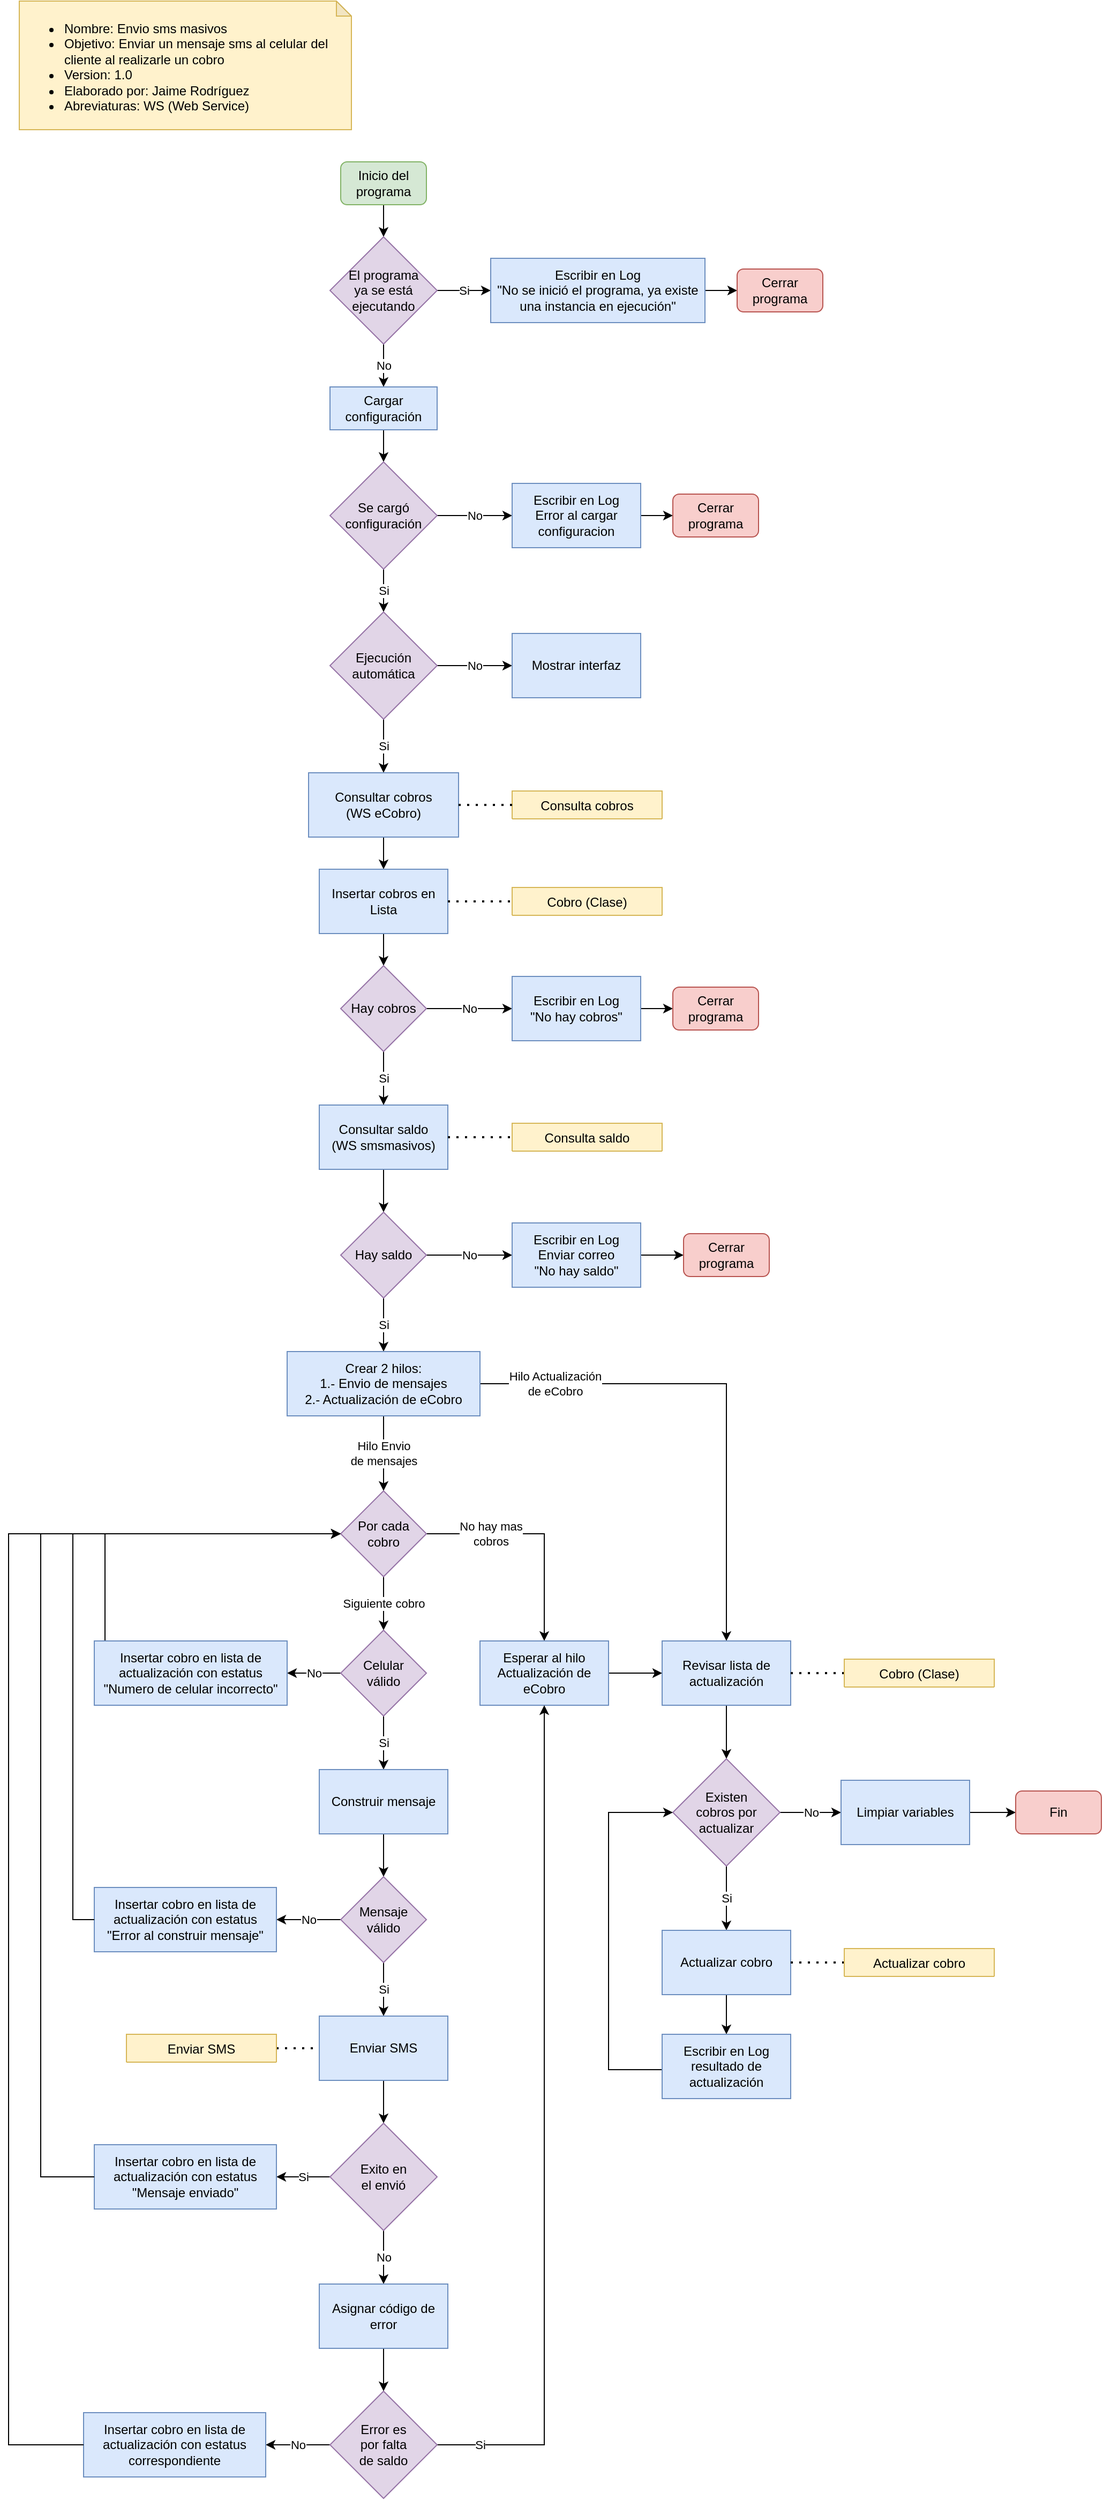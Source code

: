 <mxfile version="13.7.9" type="device"><diagram id="U-iK2ZLR1zfvWsR6Ip-J" name="Página-1"><mxGraphModel dx="1422" dy="822" grid="1" gridSize="10" guides="1" tooltips="1" connect="1" arrows="1" fold="1" page="1" pageScale="1" pageWidth="827" pageHeight="1169" math="0" shadow="0"><root><mxCell id="0"/><mxCell id="1" parent="0"/><mxCell id="hA0nhkMjOnkU1jCbBtqB-1" value="&lt;ul&gt;&lt;li&gt;Nombre: Envio sms masivos&lt;/li&gt;&lt;li&gt;Objetivo: Enviar un mensaje sms al celular del cliente al realizarle un cobro&lt;/li&gt;&lt;li&gt;Version: 1.0&lt;/li&gt;&lt;li&gt;Elaborado por: Jaime Rodríguez&lt;/li&gt;&lt;li&gt;Abreviaturas: WS (Web Service)&lt;/li&gt;&lt;/ul&gt;" style="shape=note;whiteSpace=wrap;html=1;backgroundOutline=1;darkOpacity=0.05;size=14;fillColor=#fff2cc;strokeColor=#d6b656;verticalAlign=top;align=left;" parent="1" vertex="1"><mxGeometry x="20" y="20" width="310" height="120" as="geometry"/></mxCell><mxCell id="hA0nhkMjOnkU1jCbBtqB-4" value="" style="edgeStyle=orthogonalEdgeStyle;rounded=0;orthogonalLoop=1;jettySize=auto;html=1;" parent="1" source="hA0nhkMjOnkU1jCbBtqB-2" target="hA0nhkMjOnkU1jCbBtqB-5" edge="1"><mxGeometry relative="1" as="geometry"><mxPoint x="360.034" y="240.0" as="targetPoint"/></mxGeometry></mxCell><mxCell id="hA0nhkMjOnkU1jCbBtqB-2" value="Inicio del programa" style="rounded=1;whiteSpace=wrap;html=1;align=center;fillColor=#d5e8d4;strokeColor=#82b366;" parent="1" vertex="1"><mxGeometry x="320" y="170" width="80" height="40" as="geometry"/></mxCell><mxCell id="hA0nhkMjOnkU1jCbBtqB-7" value="Si" style="edgeStyle=orthogonalEdgeStyle;rounded=0;orthogonalLoop=1;jettySize=auto;html=1;" parent="1" source="hA0nhkMjOnkU1jCbBtqB-5" target="hA0nhkMjOnkU1jCbBtqB-6" edge="1"><mxGeometry relative="1" as="geometry"/></mxCell><mxCell id="hA0nhkMjOnkU1jCbBtqB-11" value="No" style="edgeStyle=orthogonalEdgeStyle;rounded=0;orthogonalLoop=1;jettySize=auto;html=1;" parent="1" source="hA0nhkMjOnkU1jCbBtqB-5" target="hA0nhkMjOnkU1jCbBtqB-10" edge="1"><mxGeometry relative="1" as="geometry"/></mxCell><mxCell id="hA0nhkMjOnkU1jCbBtqB-5" value="El programa &lt;br&gt;ya se está ejecutando" style="rhombus;whiteSpace=wrap;html=1;align=center;fillColor=#e1d5e7;strokeColor=#9673a6;" parent="1" vertex="1"><mxGeometry x="310" y="240" width="100" height="100" as="geometry"/></mxCell><mxCell id="hA0nhkMjOnkU1jCbBtqB-9" value="" style="edgeStyle=orthogonalEdgeStyle;rounded=0;orthogonalLoop=1;jettySize=auto;html=1;" parent="1" source="hA0nhkMjOnkU1jCbBtqB-6" target="hA0nhkMjOnkU1jCbBtqB-8" edge="1"><mxGeometry relative="1" as="geometry"/></mxCell><mxCell id="hA0nhkMjOnkU1jCbBtqB-6" value="Escribir en Log&lt;br&gt;&quot;No se inició el programa, ya existe una instancia en ejecución&quot;" style="whiteSpace=wrap;html=1;strokeColor=#6c8ebf;fillColor=#dae8fc;" parent="1" vertex="1"><mxGeometry x="460" y="260" width="200" height="60" as="geometry"/></mxCell><mxCell id="hA0nhkMjOnkU1jCbBtqB-8" value="Cerrar programa" style="rounded=1;whiteSpace=wrap;html=1;align=center;fillColor=#f8cecc;strokeColor=#b85450;" parent="1" vertex="1"><mxGeometry x="690" y="270" width="80" height="40" as="geometry"/></mxCell><mxCell id="hA0nhkMjOnkU1jCbBtqB-13" value="" style="edgeStyle=orthogonalEdgeStyle;rounded=0;orthogonalLoop=1;jettySize=auto;html=1;" parent="1" source="hA0nhkMjOnkU1jCbBtqB-10" target="hA0nhkMjOnkU1jCbBtqB-12" edge="1"><mxGeometry relative="1" as="geometry"/></mxCell><mxCell id="hA0nhkMjOnkU1jCbBtqB-10" value="Cargar configuración" style="whiteSpace=wrap;html=1;strokeColor=#6c8ebf;fillColor=#dae8fc;" parent="1" vertex="1"><mxGeometry x="310" y="380" width="100" height="40" as="geometry"/></mxCell><mxCell id="hA0nhkMjOnkU1jCbBtqB-15" value="No" style="edgeStyle=orthogonalEdgeStyle;rounded=0;orthogonalLoop=1;jettySize=auto;html=1;" parent="1" source="hA0nhkMjOnkU1jCbBtqB-12" target="hA0nhkMjOnkU1jCbBtqB-14" edge="1"><mxGeometry relative="1" as="geometry"/></mxCell><mxCell id="hA0nhkMjOnkU1jCbBtqB-21" value="Si" style="edgeStyle=orthogonalEdgeStyle;rounded=0;orthogonalLoop=1;jettySize=auto;html=1;" parent="1" source="hA0nhkMjOnkU1jCbBtqB-12" target="hA0nhkMjOnkU1jCbBtqB-20" edge="1"><mxGeometry relative="1" as="geometry"/></mxCell><mxCell id="hA0nhkMjOnkU1jCbBtqB-12" value="Se cargó&lt;br&gt;configuración" style="rhombus;whiteSpace=wrap;html=1;strokeColor=#9673a6;fillColor=#e1d5e7;" parent="1" vertex="1"><mxGeometry x="310" y="450" width="100" height="100" as="geometry"/></mxCell><mxCell id="hA0nhkMjOnkU1jCbBtqB-17" value="" style="edgeStyle=orthogonalEdgeStyle;rounded=0;orthogonalLoop=1;jettySize=auto;html=1;" parent="1" source="hA0nhkMjOnkU1jCbBtqB-14" target="hA0nhkMjOnkU1jCbBtqB-16" edge="1"><mxGeometry relative="1" as="geometry"/></mxCell><mxCell id="hA0nhkMjOnkU1jCbBtqB-14" value="Escribir en Log&lt;br&gt;Error al cargar configuracion" style="whiteSpace=wrap;html=1;strokeColor=#6c8ebf;fillColor=#dae8fc;" parent="1" vertex="1"><mxGeometry x="480" y="470" width="120" height="60" as="geometry"/></mxCell><mxCell id="hA0nhkMjOnkU1jCbBtqB-16" value="Cerrar programa" style="rounded=1;whiteSpace=wrap;html=1;align=center;fillColor=#f8cecc;strokeColor=#b85450;" parent="1" vertex="1"><mxGeometry x="630" y="480" width="80" height="40" as="geometry"/></mxCell><mxCell id="hA0nhkMjOnkU1jCbBtqB-25" value="No" style="edgeStyle=orthogonalEdgeStyle;rounded=0;orthogonalLoop=1;jettySize=auto;html=1;" parent="1" source="hA0nhkMjOnkU1jCbBtqB-20" target="hA0nhkMjOnkU1jCbBtqB-24" edge="1"><mxGeometry relative="1" as="geometry"/></mxCell><mxCell id="hA0nhkMjOnkU1jCbBtqB-29" value="Si" style="edgeStyle=orthogonalEdgeStyle;rounded=0;orthogonalLoop=1;jettySize=auto;html=1;" parent="1" source="hA0nhkMjOnkU1jCbBtqB-20" target="hA0nhkMjOnkU1jCbBtqB-28" edge="1"><mxGeometry relative="1" as="geometry"/></mxCell><mxCell id="hA0nhkMjOnkU1jCbBtqB-20" value="Ejecución&lt;br&gt;automática" style="rhombus;whiteSpace=wrap;html=1;strokeColor=#9673a6;fillColor=#e1d5e7;" parent="1" vertex="1"><mxGeometry x="310" y="590" width="100" height="100" as="geometry"/></mxCell><mxCell id="hA0nhkMjOnkU1jCbBtqB-24" value="Mostrar interfaz" style="whiteSpace=wrap;html=1;strokeColor=#6c8ebf;fillColor=#dae8fc;" parent="1" vertex="1"><mxGeometry x="480" y="610" width="120" height="60" as="geometry"/></mxCell><mxCell id="hA0nhkMjOnkU1jCbBtqB-36" value="" style="edgeStyle=orthogonalEdgeStyle;rounded=0;orthogonalLoop=1;jettySize=auto;html=1;" parent="1" source="hA0nhkMjOnkU1jCbBtqB-28" target="hA0nhkMjOnkU1jCbBtqB-35" edge="1"><mxGeometry relative="1" as="geometry"/></mxCell><mxCell id="hA0nhkMjOnkU1jCbBtqB-28" value="Consultar cobros&lt;br&gt;(WS eCobro)" style="whiteSpace=wrap;html=1;strokeColor=#6c8ebf;fillColor=#dae8fc;" parent="1" vertex="1"><mxGeometry x="290" y="740" width="140" height="60" as="geometry"/></mxCell><mxCell id="hA0nhkMjOnkU1jCbBtqB-30" value="Consulta cobros" style="swimlane;fontStyle=0;childLayout=stackLayout;horizontal=1;startSize=26;fillColor=#fff2cc;horizontalStack=0;resizeParent=1;resizeParentMax=0;resizeLast=0;collapsible=1;marginBottom=0;align=center;strokeColor=#d6b656;" parent="1" vertex="1" collapsed="1"><mxGeometry x="480" y="757" width="140" height="26" as="geometry"><mxRectangle x="480" y="757" width="495" height="570" as="alternateBounds"/></mxGeometry></mxCell><mxCell id="hA0nhkMjOnkU1jCbBtqB-31" value="http://35.167.149.196/ecobro/controlpagos/getPendingPaymentsToSendSMS&#10;&#10;Respuesta obtenida:&#10;{&#10;  &quot;result&quot;: [&#10;    {&#10;      &quot;Contrato&quot;: &quot;1CF030347&quot;,&#10;      &quot;saldo&quot;: &quot;8100.00&quot;,&#10;      &quot;abonado&quot;: &quot;8800.00&quot;,&#10;      &quot;Recibo&quot;: &quot;1L,40295&quot;,&#10;      &quot;Monto&quot;: &quot;50&quot;,&#10;      &quot;Cliente&quot;: &quot;ARTURO ELIGIO MARTINEZ&quot;,&#10;      &quot;Cobrador&quot;: &quot;IVAN ALEJANDRO HERRERA VEGA&quot;,&#10;      &quot;Fecha_hora_evento&quot;: &quot;2020-05-21 07:50:53&quot;,&#10;      &quot;Estatus_cobro&quot;: &quot;1&quot;,&#10;      &quot;No_cobro&quot;: &quot;58634457&quot;,&#10;      &quot;sms_enviado&quot;: &quot;0&quot;,&#10;      &quot;ClienteDetalles_FechaTabla&quot;: &quot;2020-06-18 08:20:42&quot;,&#10;      &quot;Celular&quot;: &quot;3334971555&quot;&#10;    },&#10;    {&#10;      &quot;Contrato&quot;: &quot;1AJ089633&quot;,&#10;      &quot;saldo&quot;: &quot;11100.00&quot;,&#10;      &quot;abonado&quot;: &quot;8800.00&quot;,&#10;      &quot;Recibo&quot;: &quot;14C4055&quot;,&#10;      &quot;Monto&quot;: &quot;100&quot;,&#10;      &quot;Cliente&quot;: &quot;JORGE RICARDO ALVAREZ HERNANDEZ&quot;,&#10;      &quot;Cobrador&quot;: &quot;DANIEL VELAZCO GARCIA&quot;,&#10;      &quot;Fecha_hora_evento&quot;: &quot;2020-05-21 18:51:54&quot;,&#10;      &quot;Estatus_cobro&quot;: &quot;1&quot;,&#10;      &quot;No_cobro&quot;: &quot;58686818&quot;,&#10;      &quot;sms_enviado&quot;: &quot;0&quot;,&#10;      &quot;ClienteDetalles_FechaTabla&quot;: &quot;2020-06-16 20:07:10&quot;,&#10;      &quot;Celular&quot;: &quot;qweqweqweq&quot;&#10;    }&#10;  ]&#10;}" style="text;strokeColor=none;fillColor=none;align=left;verticalAlign=top;spacingLeft=4;spacingRight=4;overflow=hidden;rotatable=0;points=[[0,0.5],[1,0.5]];portConstraint=eastwest;" parent="hA0nhkMjOnkU1jCbBtqB-30" vertex="1"><mxGeometry y="26" width="140" height="544" as="geometry"/></mxCell><mxCell id="hA0nhkMjOnkU1jCbBtqB-34" value="" style="endArrow=none;dashed=1;html=1;dashPattern=1 3;strokeWidth=2;" parent="1" source="hA0nhkMjOnkU1jCbBtqB-28" target="hA0nhkMjOnkU1jCbBtqB-30" edge="1"><mxGeometry width="50" height="50" relative="1" as="geometry"><mxPoint x="570" y="760" as="sourcePoint"/><mxPoint x="620" y="710" as="targetPoint"/></mxGeometry></mxCell><mxCell id="dBYKJU1VB8y-SzOh14Yx-19" value="" style="edgeStyle=orthogonalEdgeStyle;rounded=0;orthogonalLoop=1;jettySize=auto;html=1;" edge="1" parent="1" source="hA0nhkMjOnkU1jCbBtqB-35" target="dBYKJU1VB8y-SzOh14Yx-18"><mxGeometry relative="1" as="geometry"/></mxCell><mxCell id="hA0nhkMjOnkU1jCbBtqB-35" value="Insertar cobros en Lista" style="whiteSpace=wrap;html=1;strokeColor=#6c8ebf;fillColor=#dae8fc;" parent="1" vertex="1"><mxGeometry x="300" y="830" width="120" height="60" as="geometry"/></mxCell><mxCell id="hA0nhkMjOnkU1jCbBtqB-37" value="Cobro (Clase)" style="swimlane;fontStyle=0;childLayout=stackLayout;horizontal=1;startSize=26;fillColor=#fff2cc;horizontalStack=0;resizeParent=1;resizeParentMax=0;resizeLast=0;collapsible=1;marginBottom=0;align=center;strokeColor=#d6b656;" parent="1" vertex="1" collapsed="1"><mxGeometry x="480" y="847" width="140" height="26" as="geometry"><mxRectangle x="480" y="847" width="270" height="250" as="alternateBounds"/></mxGeometry></mxCell><mxCell id="hA0nhkMjOnkU1jCbBtqB-38" value="public bool EnviarSMS &#10;public string Contrato &#10;public decimal Saldo &#10;public string Recibo &#10;public decimal Monto &#10;public string Cliente &#10;public string Celular &#10;public string Cobrador &#10;public DateTime Fecha_hora_evento &#10;public int Estatus_cobro &#10;public string No_cobro &#10;public string ResultadoEnvio &#10;public string DescripciónResultado &#10;public int indice &#10;public string referencia" style="text;strokeColor=none;fillColor=none;align=left;verticalAlign=top;spacingLeft=4;spacingRight=4;overflow=hidden;rotatable=0;points=[[0,0.5],[1,0.5]];portConstraint=eastwest;" parent="hA0nhkMjOnkU1jCbBtqB-37" vertex="1"><mxGeometry y="26" width="140" height="224" as="geometry"/></mxCell><mxCell id="hA0nhkMjOnkU1jCbBtqB-39" value="" style="endArrow=none;dashed=1;html=1;dashPattern=1 3;strokeWidth=2;" parent="1" source="hA0nhkMjOnkU1jCbBtqB-35" target="hA0nhkMjOnkU1jCbBtqB-37" edge="1"><mxGeometry width="50" height="50" relative="1" as="geometry"><mxPoint x="570" y="750" as="sourcePoint"/><mxPoint x="620" y="700" as="targetPoint"/></mxGeometry></mxCell><mxCell id="dBYKJU1VB8y-SzOh14Yx-7" value="" style="edgeStyle=orthogonalEdgeStyle;rounded=0;orthogonalLoop=1;jettySize=auto;html=1;" edge="1" parent="1" source="dBYKJU1VB8y-SzOh14Yx-1" target="dBYKJU1VB8y-SzOh14Yx-6"><mxGeometry relative="1" as="geometry"/></mxCell><mxCell id="dBYKJU1VB8y-SzOh14Yx-1" value="Consultar saldo&lt;br&gt;(WS smsmasivos)" style="whiteSpace=wrap;html=1;strokeColor=#6c8ebf;fillColor=#dae8fc;" vertex="1" parent="1"><mxGeometry x="300" y="1050" width="120" height="60" as="geometry"/></mxCell><mxCell id="dBYKJU1VB8y-SzOh14Yx-5" value="" style="endArrow=none;dashed=1;html=1;dashPattern=1 3;strokeWidth=2;" edge="1" parent="1" source="dBYKJU1VB8y-SzOh14Yx-1" target="dBYKJU1VB8y-SzOh14Yx-3"><mxGeometry width="50" height="50" relative="1" as="geometry"><mxPoint x="720" y="1090" as="sourcePoint"/><mxPoint x="770" y="1040" as="targetPoint"/></mxGeometry></mxCell><mxCell id="dBYKJU1VB8y-SzOh14Yx-9" value="Si" style="edgeStyle=orthogonalEdgeStyle;rounded=0;orthogonalLoop=1;jettySize=auto;html=1;" edge="1" parent="1" source="dBYKJU1VB8y-SzOh14Yx-6" target="dBYKJU1VB8y-SzOh14Yx-8"><mxGeometry relative="1" as="geometry"/></mxCell><mxCell id="dBYKJU1VB8y-SzOh14Yx-11" value="No" style="edgeStyle=orthogonalEdgeStyle;rounded=0;orthogonalLoop=1;jettySize=auto;html=1;" edge="1" parent="1" source="dBYKJU1VB8y-SzOh14Yx-6" target="dBYKJU1VB8y-SzOh14Yx-10"><mxGeometry relative="1" as="geometry"/></mxCell><mxCell id="dBYKJU1VB8y-SzOh14Yx-6" value="Hay saldo" style="rhombus;whiteSpace=wrap;html=1;strokeColor=#9673a6;fillColor=#e1d5e7;" vertex="1" parent="1"><mxGeometry x="320" y="1150" width="80" height="80" as="geometry"/></mxCell><mxCell id="dBYKJU1VB8y-SzOh14Yx-15" value="Hilo Envio &lt;br&gt;de mensajes" style="edgeStyle=orthogonalEdgeStyle;rounded=0;orthogonalLoop=1;jettySize=auto;html=1;" edge="1" parent="1" source="dBYKJU1VB8y-SzOh14Yx-8" target="dBYKJU1VB8y-SzOh14Yx-25"><mxGeometry relative="1" as="geometry"><mxPoint x="360" y="1440" as="targetPoint"/></mxGeometry></mxCell><mxCell id="dBYKJU1VB8y-SzOh14Yx-17" value="Hilo Actualización &lt;br&gt;de eCobro" style="edgeStyle=orthogonalEdgeStyle;rounded=0;orthogonalLoop=1;jettySize=auto;html=1;" edge="1" parent="1" source="dBYKJU1VB8y-SzOh14Yx-8" target="dBYKJU1VB8y-SzOh14Yx-16"><mxGeometry x="-0.702" relative="1" as="geometry"><mxPoint as="offset"/></mxGeometry></mxCell><mxCell id="dBYKJU1VB8y-SzOh14Yx-8" value="Crear 2 hilos:&lt;br&gt;1.- Envio de mensajes&lt;br&gt;2.- Actualización de eCobro" style="whiteSpace=wrap;html=1;strokeColor=#6c8ebf;fillColor=#dae8fc;" vertex="1" parent="1"><mxGeometry x="270" y="1280" width="180" height="60" as="geometry"/></mxCell><mxCell id="dBYKJU1VB8y-SzOh14Yx-13" value="" style="edgeStyle=orthogonalEdgeStyle;rounded=0;orthogonalLoop=1;jettySize=auto;html=1;" edge="1" parent="1" source="dBYKJU1VB8y-SzOh14Yx-10" target="dBYKJU1VB8y-SzOh14Yx-12"><mxGeometry relative="1" as="geometry"/></mxCell><mxCell id="dBYKJU1VB8y-SzOh14Yx-10" value="Escribir en Log&lt;br&gt;Enviar correo&lt;br&gt;&quot;No hay saldo&quot;" style="whiteSpace=wrap;html=1;strokeColor=#6c8ebf;fillColor=#dae8fc;" vertex="1" parent="1"><mxGeometry x="480" y="1160" width="120" height="60" as="geometry"/></mxCell><mxCell id="dBYKJU1VB8y-SzOh14Yx-12" value="Cerrar programa" style="rounded=1;whiteSpace=wrap;html=1;align=center;fillColor=#f8cecc;strokeColor=#b85450;" vertex="1" parent="1"><mxGeometry x="640" y="1170" width="80" height="40" as="geometry"/></mxCell><mxCell id="dBYKJU1VB8y-SzOh14Yx-75" value="" style="edgeStyle=orthogonalEdgeStyle;rounded=0;orthogonalLoop=1;jettySize=auto;html=1;" edge="1" parent="1" source="dBYKJU1VB8y-SzOh14Yx-16" target="dBYKJU1VB8y-SzOh14Yx-74"><mxGeometry relative="1" as="geometry"/></mxCell><mxCell id="dBYKJU1VB8y-SzOh14Yx-16" value="Revisar lista de actualización" style="whiteSpace=wrap;html=1;strokeColor=#6c8ebf;fillColor=#dae8fc;" vertex="1" parent="1"><mxGeometry x="620" y="1550" width="120" height="60" as="geometry"/></mxCell><mxCell id="dBYKJU1VB8y-SzOh14Yx-3" value="Consulta saldo" style="swimlane;fontStyle=0;childLayout=stackLayout;horizontal=1;startSize=26;fillColor=#fff2cc;horizontalStack=0;resizeParent=1;resizeParentMax=0;resizeLast=0;collapsible=1;marginBottom=0;align=center;strokeColor=#d6b656;" vertex="1" collapsed="1" parent="1"><mxGeometry x="480" y="1067" width="140" height="26" as="geometry"><mxRectangle x="480" y="1067" width="495" height="170" as="alternateBounds"/></mxGeometry></mxCell><mxCell id="dBYKJU1VB8y-SzOh14Yx-4" value="https://api.smsmasivos.com.mx/credits/consult&#10;&#10;Respuesta obtenida:&#10;{&#10;  &quot;success&quot;: true,&#10;  &quot;message&quot;: &quot;Créditos disponibles&quot;,&#10;  &quot;status&quot;: 200,&#10;  &quot;code&quot;: &quot;report_04&quot;,&#10;  &quot;credit&quot;: 8&#10;}" style="text;strokeColor=none;fillColor=none;align=left;verticalAlign=top;spacingLeft=4;spacingRight=4;overflow=hidden;rotatable=0;points=[[0,0.5],[1,0.5]];portConstraint=eastwest;" vertex="1" parent="dBYKJU1VB8y-SzOh14Yx-3"><mxGeometry y="26" width="140" height="144" as="geometry"/></mxCell><mxCell id="dBYKJU1VB8y-SzOh14Yx-20" value="Si" style="edgeStyle=orthogonalEdgeStyle;rounded=0;orthogonalLoop=1;jettySize=auto;html=1;" edge="1" parent="1" source="dBYKJU1VB8y-SzOh14Yx-18" target="dBYKJU1VB8y-SzOh14Yx-1"><mxGeometry relative="1" as="geometry"/></mxCell><mxCell id="dBYKJU1VB8y-SzOh14Yx-22" value="No" style="edgeStyle=orthogonalEdgeStyle;rounded=0;orthogonalLoop=1;jettySize=auto;html=1;" edge="1" parent="1" source="dBYKJU1VB8y-SzOh14Yx-18" target="dBYKJU1VB8y-SzOh14Yx-21"><mxGeometry relative="1" as="geometry"/></mxCell><mxCell id="dBYKJU1VB8y-SzOh14Yx-18" value="Hay cobros" style="rhombus;whiteSpace=wrap;html=1;strokeColor=#9673a6;fillColor=#e1d5e7;" vertex="1" parent="1"><mxGeometry x="320" y="920" width="80" height="80" as="geometry"/></mxCell><mxCell id="dBYKJU1VB8y-SzOh14Yx-24" value="" style="edgeStyle=orthogonalEdgeStyle;rounded=0;orthogonalLoop=1;jettySize=auto;html=1;" edge="1" parent="1" source="dBYKJU1VB8y-SzOh14Yx-21" target="dBYKJU1VB8y-SzOh14Yx-23"><mxGeometry relative="1" as="geometry"/></mxCell><mxCell id="dBYKJU1VB8y-SzOh14Yx-21" value="Escribir en Log&lt;br&gt;&quot;No hay cobros&quot;" style="whiteSpace=wrap;html=1;strokeColor=#6c8ebf;fillColor=#dae8fc;" vertex="1" parent="1"><mxGeometry x="480" y="930" width="120" height="60" as="geometry"/></mxCell><mxCell id="dBYKJU1VB8y-SzOh14Yx-23" value="Cerrar programa" style="rounded=1;whiteSpace=wrap;html=1;align=center;fillColor=#f8cecc;strokeColor=#b85450;" vertex="1" parent="1"><mxGeometry x="630" y="940" width="80" height="40" as="geometry"/></mxCell><mxCell id="dBYKJU1VB8y-SzOh14Yx-27" value="Siguiente cobro" style="edgeStyle=orthogonalEdgeStyle;rounded=0;orthogonalLoop=1;jettySize=auto;html=1;" edge="1" parent="1" source="dBYKJU1VB8y-SzOh14Yx-25" target="dBYKJU1VB8y-SzOh14Yx-30"><mxGeometry relative="1" as="geometry"><mxPoint x="360" y="1580" as="targetPoint"/></mxGeometry></mxCell><mxCell id="dBYKJU1VB8y-SzOh14Yx-29" value="No hay mas&lt;br&gt;cobros" style="edgeStyle=orthogonalEdgeStyle;rounded=0;orthogonalLoop=1;jettySize=auto;html=1;" edge="1" parent="1" source="dBYKJU1VB8y-SzOh14Yx-25" target="dBYKJU1VB8y-SzOh14Yx-28"><mxGeometry x="-0.429" relative="1" as="geometry"><mxPoint as="offset"/></mxGeometry></mxCell><mxCell id="dBYKJU1VB8y-SzOh14Yx-25" value="Por cada cobro" style="rhombus;whiteSpace=wrap;html=1;fillColor=#e1d5e7;strokeColor=#9673a6;" vertex="1" parent="1"><mxGeometry x="320" y="1410" width="80" height="80" as="geometry"/></mxCell><mxCell id="dBYKJU1VB8y-SzOh14Yx-71" value="" style="edgeStyle=orthogonalEdgeStyle;rounded=0;orthogonalLoop=1;jettySize=auto;html=1;" edge="1" parent="1" source="dBYKJU1VB8y-SzOh14Yx-28" target="dBYKJU1VB8y-SzOh14Yx-16"><mxGeometry relative="1" as="geometry"/></mxCell><mxCell id="dBYKJU1VB8y-SzOh14Yx-28" value="Esperar al hilo Actualización de eCobro" style="whiteSpace=wrap;html=1;strokeColor=#6c8ebf;fillColor=#dae8fc;" vertex="1" parent="1"><mxGeometry x="450" y="1550" width="120" height="60" as="geometry"/></mxCell><mxCell id="dBYKJU1VB8y-SzOh14Yx-32" value="Si" style="edgeStyle=orthogonalEdgeStyle;rounded=0;orthogonalLoop=1;jettySize=auto;html=1;" edge="1" parent="1" source="dBYKJU1VB8y-SzOh14Yx-30" target="dBYKJU1VB8y-SzOh14Yx-31"><mxGeometry relative="1" as="geometry"/></mxCell><mxCell id="dBYKJU1VB8y-SzOh14Yx-34" value="No" style="edgeStyle=orthogonalEdgeStyle;rounded=0;orthogonalLoop=1;jettySize=auto;html=1;" edge="1" parent="1" source="dBYKJU1VB8y-SzOh14Yx-30" target="dBYKJU1VB8y-SzOh14Yx-33"><mxGeometry relative="1" as="geometry"/></mxCell><mxCell id="dBYKJU1VB8y-SzOh14Yx-30" value="Celular &lt;br&gt;válido" style="rhombus;whiteSpace=wrap;html=1;fillColor=#e1d5e7;strokeColor=#9673a6;" vertex="1" parent="1"><mxGeometry x="320" y="1540" width="80" height="80" as="geometry"/></mxCell><mxCell id="dBYKJU1VB8y-SzOh14Yx-46" value="" style="edgeStyle=orthogonalEdgeStyle;rounded=0;orthogonalLoop=1;jettySize=auto;html=1;" edge="1" parent="1" source="dBYKJU1VB8y-SzOh14Yx-31" target="dBYKJU1VB8y-SzOh14Yx-45"><mxGeometry relative="1" as="geometry"/></mxCell><mxCell id="dBYKJU1VB8y-SzOh14Yx-31" value="Construir mensaje" style="whiteSpace=wrap;html=1;strokeColor=#6c8ebf;fillColor=#dae8fc;" vertex="1" parent="1"><mxGeometry x="300" y="1670" width="120" height="60" as="geometry"/></mxCell><mxCell id="dBYKJU1VB8y-SzOh14Yx-44" value="" style="edgeStyle=orthogonalEdgeStyle;rounded=0;orthogonalLoop=1;jettySize=auto;html=1;" edge="1" parent="1" source="dBYKJU1VB8y-SzOh14Yx-33" target="dBYKJU1VB8y-SzOh14Yx-25"><mxGeometry relative="1" as="geometry"><Array as="points"><mxPoint x="100" y="1450"/></Array></mxGeometry></mxCell><mxCell id="dBYKJU1VB8y-SzOh14Yx-33" value="Insertar cobro en lista de actualización con estatus &quot;Numero de celular incorrecto&quot;" style="whiteSpace=wrap;html=1;strokeColor=#6c8ebf;fillColor=#dae8fc;" vertex="1" parent="1"><mxGeometry x="90" y="1550" width="180" height="60" as="geometry"/></mxCell><mxCell id="dBYKJU1VB8y-SzOh14Yx-48" value="No" style="edgeStyle=orthogonalEdgeStyle;rounded=0;orthogonalLoop=1;jettySize=auto;html=1;" edge="1" parent="1" source="dBYKJU1VB8y-SzOh14Yx-45" target="dBYKJU1VB8y-SzOh14Yx-47"><mxGeometry relative="1" as="geometry"/></mxCell><mxCell id="dBYKJU1VB8y-SzOh14Yx-51" value="Si" style="edgeStyle=orthogonalEdgeStyle;rounded=0;orthogonalLoop=1;jettySize=auto;html=1;" edge="1" parent="1" source="dBYKJU1VB8y-SzOh14Yx-45" target="dBYKJU1VB8y-SzOh14Yx-50"><mxGeometry relative="1" as="geometry"/></mxCell><mxCell id="dBYKJU1VB8y-SzOh14Yx-45" value="Mensaje&lt;br&gt;válido" style="rhombus;whiteSpace=wrap;html=1;strokeColor=#9673a6;fillColor=#e1d5e7;" vertex="1" parent="1"><mxGeometry x="320" y="1770" width="80" height="80" as="geometry"/></mxCell><mxCell id="dBYKJU1VB8y-SzOh14Yx-47" value="&lt;span&gt;Insertar cobro en lista de actualización con estatus &quot;Error al construir mensaje&quot;&lt;/span&gt;" style="whiteSpace=wrap;html=1;strokeColor=#6c8ebf;fillColor=#dae8fc;" vertex="1" parent="1"><mxGeometry x="90" y="1780" width="170" height="60" as="geometry"/></mxCell><mxCell id="dBYKJU1VB8y-SzOh14Yx-49" value="" style="edgeStyle=orthogonalEdgeStyle;rounded=0;orthogonalLoop=1;jettySize=auto;html=1;" edge="1" parent="1" source="dBYKJU1VB8y-SzOh14Yx-47" target="dBYKJU1VB8y-SzOh14Yx-25"><mxGeometry relative="1" as="geometry"><mxPoint x="170" y="1730" as="sourcePoint"/><mxPoint x="300" y="1630" as="targetPoint"/><Array as="points"><mxPoint x="70" y="1810"/><mxPoint x="70" y="1450"/></Array></mxGeometry></mxCell><mxCell id="dBYKJU1VB8y-SzOh14Yx-59" value="" style="edgeStyle=orthogonalEdgeStyle;rounded=0;orthogonalLoop=1;jettySize=auto;html=1;" edge="1" parent="1" source="dBYKJU1VB8y-SzOh14Yx-50" target="dBYKJU1VB8y-SzOh14Yx-58"><mxGeometry relative="1" as="geometry"/></mxCell><mxCell id="dBYKJU1VB8y-SzOh14Yx-50" value="Enviar SMS" style="whiteSpace=wrap;html=1;strokeColor=#6c8ebf;fillColor=#dae8fc;" vertex="1" parent="1"><mxGeometry x="300" y="1900" width="120" height="60" as="geometry"/></mxCell><mxCell id="dBYKJU1VB8y-SzOh14Yx-54" value="" style="endArrow=none;dashed=1;html=1;dashPattern=1 3;strokeWidth=2;" edge="1" parent="1" source="dBYKJU1VB8y-SzOh14Yx-52" target="dBYKJU1VB8y-SzOh14Yx-50"><mxGeometry width="50" height="50" relative="1" as="geometry"><mxPoint x="470" y="2130" as="sourcePoint"/><mxPoint x="520" y="2080" as="targetPoint"/></mxGeometry></mxCell><mxCell id="dBYKJU1VB8y-SzOh14Yx-52" value="Enviar SMS" style="swimlane;fontStyle=0;childLayout=stackLayout;horizontal=1;startSize=26;fillColor=#fff2cc;horizontalStack=0;resizeParent=1;resizeParentMax=0;resizeLast=0;collapsible=1;marginBottom=0;align=center;strokeColor=#d6b656;" vertex="1" collapsed="1" parent="1"><mxGeometry x="120" y="1917" width="140" height="26" as="geometry"><mxRectangle x="120" y="1917" width="495" height="530" as="alternateBounds"/></mxGeometry></mxCell><mxCell id="dBYKJU1VB8y-SzOh14Yx-53" value="https://api.smsmasivos.com.mx/sms/send&#10;&#10;Solicitud a enviar:&#10;{&#10;   &quot;message&quot;:&quot;Mensaje de prueba&quot;,&#10;   &quot;numbers&quot;:&quot;3334971555&quot;,&#10;   &quot;country_code&quot;:&quot;52&quot;,&#10;   &quot;sandbox&quot;:&quot;1&quot;,&#10;   &quot;name&quot;:&quot;sms-por-cobro&quot;&#10;}&#10;&#10;Respuesta exitosa:&#10;{&#10;    &quot;success&quot;: true,&#10;    &quot;message&quot;: &quot;Mensajes enviados&quot;,&#10;    &quot;status&quot;: 200,&#10;    &quot;code&quot;: &quot;sms_11&quot;,&#10;    &quot;references&quot;: &#10;    [&#10;        {&#10;            &quot;reference&quot;: &quot;20102050eeb3487faUR23v0xvKIOVNsQpo4Mhl6B&quot;,&#10;            &quot;number&quot;: 523334971555&#10;        }&#10;    ]&#10;}&#10;&#10;Respuesta fallida:&#10;{&#10;    &quot;success&quot;: false,&#10;    &quot;message&quot;: &quot;Número con formato incorrecto&quot;,&#10;    &quot;code&quot;: &quot;sms_04&quot;,&#10;    &quot;number&quot;: &quot;asdasd&quot;,&#10;    &quot;status&quot;: 200&#10;}" style="text;strokeColor=none;fillColor=none;align=left;verticalAlign=top;spacingLeft=4;spacingRight=4;overflow=hidden;rotatable=0;points=[[0,0.5],[1,0.5]];portConstraint=eastwest;" vertex="1" parent="dBYKJU1VB8y-SzOh14Yx-52"><mxGeometry y="26" width="140" height="504" as="geometry"/></mxCell><mxCell id="dBYKJU1VB8y-SzOh14Yx-55" value="" style="endArrow=none;dashed=1;html=1;dashPattern=1 3;strokeWidth=2;" edge="1" parent="1" source="dBYKJU1VB8y-SzOh14Yx-56" target="dBYKJU1VB8y-SzOh14Yx-16"><mxGeometry width="50" height="50" relative="1" as="geometry"><mxPoint x="600" y="1580" as="sourcePoint"/><mxPoint x="470" y="1510" as="targetPoint"/></mxGeometry></mxCell><mxCell id="dBYKJU1VB8y-SzOh14Yx-61" value="Si" style="edgeStyle=orthogonalEdgeStyle;rounded=0;orthogonalLoop=1;jettySize=auto;html=1;" edge="1" parent="1" source="dBYKJU1VB8y-SzOh14Yx-58" target="dBYKJU1VB8y-SzOh14Yx-60"><mxGeometry relative="1" as="geometry"/></mxCell><mxCell id="dBYKJU1VB8y-SzOh14Yx-65" value="No" style="edgeStyle=orthogonalEdgeStyle;rounded=0;orthogonalLoop=1;jettySize=auto;html=1;" edge="1" parent="1" source="dBYKJU1VB8y-SzOh14Yx-58" target="dBYKJU1VB8y-SzOh14Yx-64"><mxGeometry relative="1" as="geometry"/></mxCell><mxCell id="dBYKJU1VB8y-SzOh14Yx-58" value="Exito en &lt;br&gt;el envió" style="rhombus;whiteSpace=wrap;html=1;strokeColor=#9673a6;fillColor=#e1d5e7;" vertex="1" parent="1"><mxGeometry x="310" y="2000" width="100" height="100" as="geometry"/></mxCell><mxCell id="dBYKJU1VB8y-SzOh14Yx-60" value="&lt;span&gt;Insertar cobro en lista de actualización con estatus &quot;Mensaje enviado&quot;&lt;/span&gt;" style="whiteSpace=wrap;html=1;strokeColor=#6c8ebf;fillColor=#dae8fc;" vertex="1" parent="1"><mxGeometry x="90" y="2020" width="170" height="60" as="geometry"/></mxCell><mxCell id="dBYKJU1VB8y-SzOh14Yx-63" value="" style="edgeStyle=orthogonalEdgeStyle;rounded=0;orthogonalLoop=1;jettySize=auto;html=1;" edge="1" parent="1" source="dBYKJU1VB8y-SzOh14Yx-60" target="dBYKJU1VB8y-SzOh14Yx-25"><mxGeometry relative="1" as="geometry"><mxPoint x="70" y="1970" as="sourcePoint"/><mxPoint x="70" y="2010" as="targetPoint"/><Array as="points"><mxPoint x="40" y="2050"/><mxPoint x="40" y="1450"/></Array></mxGeometry></mxCell><mxCell id="dBYKJU1VB8y-SzOh14Yx-67" value="No" style="edgeStyle=orthogonalEdgeStyle;rounded=0;orthogonalLoop=1;jettySize=auto;html=1;" edge="1" parent="1" source="dBYKJU1VB8y-SzOh14Yx-94" target="dBYKJU1VB8y-SzOh14Yx-66"><mxGeometry relative="1" as="geometry"><mxPoint x="175" y="2270" as="sourcePoint"/><mxPoint as="offset"/></mxGeometry></mxCell><mxCell id="dBYKJU1VB8y-SzOh14Yx-95" value="" style="edgeStyle=orthogonalEdgeStyle;rounded=0;orthogonalLoop=1;jettySize=auto;html=1;" edge="1" parent="1" source="dBYKJU1VB8y-SzOh14Yx-64" target="dBYKJU1VB8y-SzOh14Yx-94"><mxGeometry relative="1" as="geometry"/></mxCell><mxCell id="dBYKJU1VB8y-SzOh14Yx-64" value="Asignar código de error" style="whiteSpace=wrap;html=1;strokeColor=#6c8ebf;fillColor=#dae8fc;" vertex="1" parent="1"><mxGeometry x="300" y="2150" width="120" height="60" as="geometry"/></mxCell><mxCell id="dBYKJU1VB8y-SzOh14Yx-66" value="&lt;span&gt;Insertar cobro en lista de actualización con estatus correspondiente&lt;/span&gt;" style="whiteSpace=wrap;html=1;strokeColor=#6c8ebf;fillColor=#dae8fc;" vertex="1" parent="1"><mxGeometry x="80" y="2270" width="170" height="60" as="geometry"/></mxCell><mxCell id="dBYKJU1VB8y-SzOh14Yx-68" value="" style="edgeStyle=orthogonalEdgeStyle;rounded=0;orthogonalLoop=1;jettySize=auto;html=1;" edge="1" parent="1" source="dBYKJU1VB8y-SzOh14Yx-66" target="dBYKJU1VB8y-SzOh14Yx-25"><mxGeometry relative="1" as="geometry"><mxPoint x="60" y="2240" as="sourcePoint"/><mxPoint x="10" y="2160" as="targetPoint"/><Array as="points"><mxPoint x="10" y="2300"/><mxPoint x="10" y="1450"/></Array></mxGeometry></mxCell><mxCell id="dBYKJU1VB8y-SzOh14Yx-56" value="Cobro (Clase)" style="swimlane;fontStyle=0;childLayout=stackLayout;horizontal=1;startSize=26;fillColor=#fff2cc;horizontalStack=0;resizeParent=1;resizeParentMax=0;resizeLast=0;collapsible=1;marginBottom=0;align=center;strokeColor=#d6b656;" vertex="1" collapsed="1" parent="1"><mxGeometry x="790" y="1567" width="140" height="26" as="geometry"><mxRectangle x="790" y="1567" width="270" height="250" as="alternateBounds"/></mxGeometry></mxCell><mxCell id="dBYKJU1VB8y-SzOh14Yx-57" value="public bool EnviarSMS &#10;public string Contrato &#10;public decimal Saldo &#10;public string Recibo &#10;public decimal Monto &#10;public string Cliente &#10;public string Celular &#10;public string Cobrador &#10;public DateTime Fecha_hora_evento &#10;public int Estatus_cobro &#10;public string No_cobro &#10;public string ResultadoEnvio &#10;public string DescripciónResultado &#10;public int indice &#10;public string referencia" style="text;strokeColor=none;fillColor=none;align=left;verticalAlign=top;spacingLeft=4;spacingRight=4;overflow=hidden;rotatable=0;points=[[0,0.5],[1,0.5]];portConstraint=eastwest;" vertex="1" parent="dBYKJU1VB8y-SzOh14Yx-56"><mxGeometry y="26" width="140" height="224" as="geometry"/></mxCell><mxCell id="dBYKJU1VB8y-SzOh14Yx-77" value="Si" style="edgeStyle=orthogonalEdgeStyle;rounded=0;orthogonalLoop=1;jettySize=auto;html=1;" edge="1" parent="1" source="dBYKJU1VB8y-SzOh14Yx-74" target="dBYKJU1VB8y-SzOh14Yx-76"><mxGeometry relative="1" as="geometry"/></mxCell><mxCell id="dBYKJU1VB8y-SzOh14Yx-79" value="No" style="edgeStyle=orthogonalEdgeStyle;rounded=0;orthogonalLoop=1;jettySize=auto;html=1;" edge="1" parent="1" source="dBYKJU1VB8y-SzOh14Yx-74" target="dBYKJU1VB8y-SzOh14Yx-78"><mxGeometry relative="1" as="geometry"/></mxCell><mxCell id="dBYKJU1VB8y-SzOh14Yx-74" value="Existen&lt;br&gt;cobros por&lt;br&gt;actualizar" style="rhombus;whiteSpace=wrap;html=1;strokeColor=#9673a6;fillColor=#e1d5e7;" vertex="1" parent="1"><mxGeometry x="630" y="1660" width="100" height="100" as="geometry"/></mxCell><mxCell id="dBYKJU1VB8y-SzOh14Yx-92" value="" style="edgeStyle=orthogonalEdgeStyle;rounded=0;orthogonalLoop=1;jettySize=auto;html=1;" edge="1" parent="1" source="dBYKJU1VB8y-SzOh14Yx-76" target="dBYKJU1VB8y-SzOh14Yx-91"><mxGeometry relative="1" as="geometry"/></mxCell><mxCell id="dBYKJU1VB8y-SzOh14Yx-76" value="Actualizar cobro" style="whiteSpace=wrap;html=1;strokeColor=#6c8ebf;fillColor=#dae8fc;" vertex="1" parent="1"><mxGeometry x="620" y="1820" width="120" height="60" as="geometry"/></mxCell><mxCell id="dBYKJU1VB8y-SzOh14Yx-81" value="" style="edgeStyle=orthogonalEdgeStyle;rounded=0;orthogonalLoop=1;jettySize=auto;html=1;" edge="1" parent="1" source="dBYKJU1VB8y-SzOh14Yx-78" target="dBYKJU1VB8y-SzOh14Yx-80"><mxGeometry relative="1" as="geometry"/></mxCell><mxCell id="dBYKJU1VB8y-SzOh14Yx-78" value="Limpiar variables" style="whiteSpace=wrap;html=1;strokeColor=#6c8ebf;fillColor=#dae8fc;" vertex="1" parent="1"><mxGeometry x="787" y="1680" width="120" height="60" as="geometry"/></mxCell><mxCell id="dBYKJU1VB8y-SzOh14Yx-80" value="Fin" style="rounded=1;whiteSpace=wrap;html=1;align=center;fillColor=#f8cecc;strokeColor=#b85450;" vertex="1" parent="1"><mxGeometry x="950" y="1690" width="80" height="40" as="geometry"/></mxCell><mxCell id="dBYKJU1VB8y-SzOh14Yx-84" value="" style="endArrow=none;dashed=1;html=1;dashPattern=1 3;strokeWidth=2;" edge="1" parent="1" source="dBYKJU1VB8y-SzOh14Yx-76" target="dBYKJU1VB8y-SzOh14Yx-82"><mxGeometry width="50" height="50" relative="1" as="geometry"><mxPoint x="540" y="1850" as="sourcePoint"/><mxPoint x="590" y="1800" as="targetPoint"/></mxGeometry></mxCell><mxCell id="dBYKJU1VB8y-SzOh14Yx-82" value="Actualizar cobro" style="swimlane;fontStyle=0;childLayout=stackLayout;horizontal=1;startSize=26;fillColor=#fff2cc;horizontalStack=0;resizeParent=1;resizeParentMax=0;resizeLast=0;collapsible=1;marginBottom=0;align=center;strokeColor=#d6b656;" vertex="1" collapsed="1" parent="1"><mxGeometry x="790" y="1837" width="140" height="26" as="geometry"><mxRectangle x="790" y="1837" width="495" height="290" as="alternateBounds"/></mxGeometry></mxCell><mxCell id="dBYKJU1VB8y-SzOh14Yx-83" value="http://35.167.149.196/ecobro/controlpagos/setPendingPaymentsToSendSMSAsSent&#10;&#10;Solicitud a enviar:&#10;{&#10;    &quot;no_cobro&quot;: id_cobro,&#10;    &quot;sms_enviado&quot;: id_status&#10;}&#10;&#10;Respuesta correcta:&#10;{&#10;  &quot;result&quot;: &quot;Cobro actualizado&quot;&#10;}&#10;&#10;Respuesta fallida:&#10;{&#10;&#10;        &quot;error&quot;: &quot;Error al actualizar cobro&quot;&#10;&#10;      }" style="text;strokeColor=none;fillColor=none;align=left;verticalAlign=top;spacingLeft=4;spacingRight=4;overflow=hidden;rotatable=0;points=[[0,0.5],[1,0.5]];portConstraint=eastwest;" vertex="1" parent="dBYKJU1VB8y-SzOh14Yx-82"><mxGeometry y="26" width="140" height="264" as="geometry"/></mxCell><mxCell id="dBYKJU1VB8y-SzOh14Yx-93" value="" style="edgeStyle=orthogonalEdgeStyle;rounded=0;orthogonalLoop=1;jettySize=auto;html=1;" edge="1" parent="1" source="dBYKJU1VB8y-SzOh14Yx-91" target="dBYKJU1VB8y-SzOh14Yx-74"><mxGeometry relative="1" as="geometry"><Array as="points"><mxPoint x="570" y="1950"/><mxPoint x="570" y="1710"/></Array></mxGeometry></mxCell><mxCell id="dBYKJU1VB8y-SzOh14Yx-91" value="Escribir en Log resultado de actualización" style="whiteSpace=wrap;html=1;strokeColor=#6c8ebf;fillColor=#dae8fc;" vertex="1" parent="1"><mxGeometry x="620" y="1917" width="120" height="60" as="geometry"/></mxCell><mxCell id="dBYKJU1VB8y-SzOh14Yx-97" value="Si" style="edgeStyle=orthogonalEdgeStyle;rounded=0;orthogonalLoop=1;jettySize=auto;html=1;" edge="1" parent="1" source="dBYKJU1VB8y-SzOh14Yx-94" target="dBYKJU1VB8y-SzOh14Yx-28"><mxGeometry x="-0.899" relative="1" as="geometry"><mxPoint x="470" y="2300" as="targetPoint"/><mxPoint as="offset"/></mxGeometry></mxCell><mxCell id="dBYKJU1VB8y-SzOh14Yx-94" value="Error es &lt;br&gt;por falta &lt;br&gt;de saldo" style="rhombus;whiteSpace=wrap;html=1;strokeColor=#9673a6;fillColor=#e1d5e7;" vertex="1" parent="1"><mxGeometry x="310" y="2250" width="100" height="100" as="geometry"/></mxCell></root></mxGraphModel></diagram></mxfile>